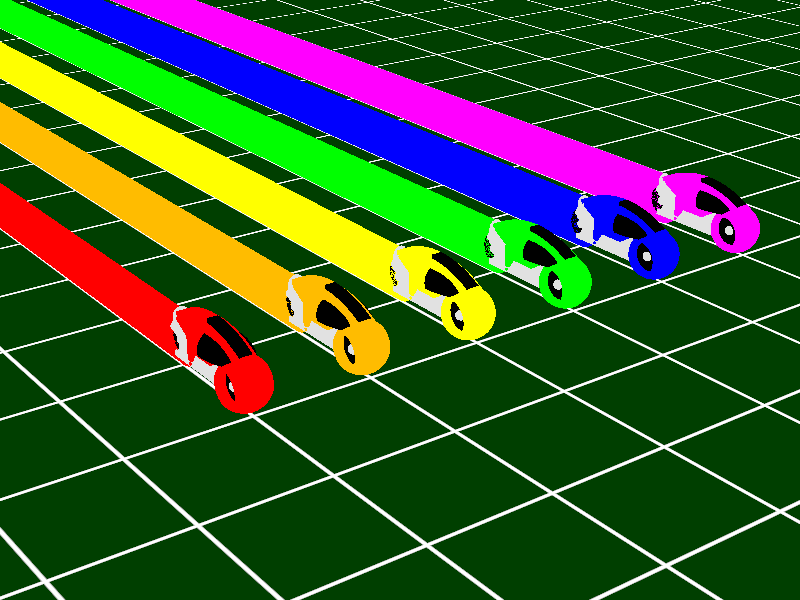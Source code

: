   #include "colors.inc"
  #include "transforms.inc" 
  #include "math.inc"
  
  #include "textures.inc"
  #include "glass.inc"
  /* 
  A Lightcycle from the movie TRON.
  Modeled by Carl N. Hoff
  
  All I ask is that if you use my code please give me credit and if you are willing please share your creations with me.  
  My personal email address is about to change so instead of putting that here I'll say you can always
  PM me at either of these forums:
  http://www.tron-sector.com/forums/
  http://www.macrossworld.com/mwf/index.php
  My user ID is wwwmwww on both boards.
  
  Enjoy,
  Carl   
  */
  #declare trail = box {<-25000,0,-1>,<0,190,1> texture { T_Glass4 } interior {I_Glass caustics 1}} 
  
  #declare front_tire = difference {
    sphere {<355,85,0>, 85}                                                                            //  1 primitive
    sphere {<355,85,57.1615>, 57.0742}                                                                 //  2 primitives
    sphere {<355,85,-57.1615>, 57.0742}                                                                //  3 primitives
  }

  #declare front_axle = union {
    sphere {<355,85,-29>, 17}                                                                          //  4 primitives
    sphere {<355,85,29>, 17}                                                                           //  5 primitives
  }

  #declare front_hub = cylinder {<355,85,30>, <355,85,-30>, 60}                                        //  6 primitives

  #declare rear_tire = difference {
    sphere {<0,85,0>, 85 scale <1,1,0.2>}                                                              //  7 primitives
    sphere {<0,85,20.8732>, 58.7155}                                                                   //  8 primitives
    sphere {<0,85,-20.8732>, 58.7155}                                                                  //  9 primitives
  }

  #declare rear_axle = sphere {<0,85,0>, 17}                                                           // 10 primitives

  #declare rear_hub = cylinder {<0,85,1>, <0,85,-1>, 60}                                               // 11 primitives  
  
  #declare lower_body = union {
    intersection {
      union {
        cylinder {<192.447,-160,26.5>, <192.447,-160,-26.5>, 373.721}                                  // 12 primitives (main body)
        sphere {<0,0,0> 270.336 scale <50,0.575,1> rotate -18.1527*z translate <-12726.2,4308.38,0>}   // 13 primitives (back side cones)
        union {
          cylinder {<-1,165.823,0>, <86,165.823,0>, 26.5}                                              // 14 primitives (fender)
          box {<-1,38.5,-26.5>, <86,165.823,26.5>}                                                     // 15 primitives (fender)
          Shear_Trans(x-0.57735*y, y, z)
        }
      }
      box {<0,38.5,-60>,<290,229.721,60>}                                                              // 16 primitives
    }  
    difference {
      sphere {<0,0,0> 345.251 scale <50,0.567439,1> rotate 9.30205*z translate <-16783.3,-2700.57,0>}  // 17 primitives (side cones)   
      plane {<1,0,0> 148}                                                                              // 18 primitives (side cones)
    }   
    cone {<293,85,0>, 60 <219,85,0>, 26.5}                                                             // 19 primitives (front wheel cone)
  } 

  #declare fender_cutout = union {
    union {
      cylinder {<-86,165.823,0>, <86,165.823,0>, 21}                                                   // 20 primitives (fender)
      box {<-86,165.823,-21>, <86,0,21>}                                                               // 21 primitives (fender)
      Shear_Trans(x-0.57735*y, y, z)
    }
    cylinder {<0,85,28>, <0,85,-28> 28.5}                                                              // 22 primitives
  } 

  #declare window = intersection {
    union {
      cylinder {<192.447,-160,17.5>, <192.447,-160,-17.5>, 389.722}                                    // 23 primitives
      cone {<192.447,-160,-17.5>, 389.722 <192.447,-160,-22.5>, 373.722}                               // 24 primitives
      cone {<192.447,-160,17.5>, 389.722 <192.447,-160,22.5>, 373.722}                                 // 25 primitives
      sphere {<0,0,0>, 77.5 scale <1.83,0.75,1> translate <238,145.4,0>}                               // 26 primitives
    }
    prism {linear_sweep linear_spline -100, 100, 5,                                                    // 27 primitives
      <192.447,229.721>, <238,145.4>, <335.203,145.4>, <445.105,229.721>,<192.447,229.721>
      rotate -x*90
    }
  }   
  
  #declare upper_body = union {
    cylinder {<96.5,49.761,30>, <96.5,49.761,-30>, 5}                                                  // 28 primitives
    sphere {<218,105,26.5>, 11.5}                                                                      // 29 primitives
    sphere {<218,105,-26.5>, 11.5}                                                                     // 30 primitives
    sphere {<103,71.5,26.5>, 11.5}                                                                     // 31 primitives
    sphere {<103,71.5,-26.5>, 11.5}                                                                    // 32 primitives
    sphere {<47.1414,177.25,26.5>, 11.5}                                                               // 33 primitives
    sphere {<47.1414,177.25,-26.5>, 11.5}                                                              // 34 primitives
    cylinder {<47.1414,177.25,26.5>, <47.1414,177.25,-26.5>, 11.5}                                     // 35 primitives
    cylinder {<320,166.5,26.5>, <218,105,26.5>, 11.5}                                                  // 36 primitives
    cylinder {<218,105,26.5>, <125,105,26.5>, 11.5}                                                    // 37 primitives
    cylinder {<125,105,26.5>, <103,71.5,26.5>, 11.5}                                                   // 38 primitives
    cylinder {<103,71.5,26.5>, <103,145,26.5>, 11.5}                                                   // 39 primitives
    cylinder {<103,145,26.5>, <47.1414,177.25,26.5>, 11.5}                                             // 40 primitives
    cylinder {<320,166.5,-26.5>, <218,105,-26.5>, 11.5}                                                // 41 primitives
    cylinder {<218,105,-26.5>, <125,105,-26.5>, 11.5}                                                  // 42 primitives
    cylinder {<125,105,-26.5>, <103,71.5,-26.5>, 11.5}                                                 // 43 primitives
    cylinder {<103,71.5,-26.5>, <103,145,-26.5>, 11.5}                                                 // 44 primitives
    cylinder {<103,145,-26.5>, <47.1414,177.25,-26.5>, 11.5}                                           // 45 primitives 
    intersection {
      union {
        cylinder {<192.447,-160,17.5>, <192.447,-160,-17.5>, 389.721}                                  // 46 primitives (middle strip)
        cone {<192.447,-160,-17.5>, 389.721 <192.447,-160,-22.5>, 373.721}                             // 47 primitives (middle strip)
        cone {<192.447,-160,17.5>, 389.721 <192.447,-160,22.5>, 373.721}                               // 48 primitives (middle strip)
      }
      box {<1,145.4,-23>,<440,229.721,23>}                                                             // 49 primitives (middle strip)
    } 
    intersection {
      union {
        cylinder {<192.447,-160,-38>, <192.447,-160,38>, 367.221}                                      // 50 primitives (main body)
        cylinder {<192.447,-160,-26.5>, <192.447,-160,26.5>, 378.721}                                  // 51 primitives (main body)
        torus {367.221, 11.5 rotate -90*x translate <192.447,-160,26.5>}                               // 52 primitives (main body)
        torus {367.221, 11.5 rotate -90*x translate <192.447,-160,-26.5>}                              // 53 primitives (main body)
      }
      prism {                                                                                          // 54 primitives
        linear_sweep linear_spline -40, 40, 10,
        <285.005,145.4>, <218,105>, <125,105>, <103,71.5>, <103,145>, <47.1414,177.25>,
        <24.5339,229.721>, <440,229.721>, <440,145.4>, <285.005,145.4>
        rotate -x*90
      }
    }    
  } 
  
  #declare shiny_black = texture {
    pigment {Black} 
    finish {
      ambient .1
      diffuse .5
      phong 1
    }
  }
  
  #declare Foo = function {min(abs(x)-int(abs(x)),abs(z)-int(abs(z)),1-(abs(x)-int(abs(x))),1-(abs(z)-int(abs(z))))}
  
  #declare grid = plane {y, 0 
    pigment {
      function { Foo(x, y, z) }
      color_map { 
        [0 color White] 
        [0.01 color White]
        [0.02 rgb <0,0.05,0>]
        [0.98 rgb <0,0.05,0>]
        [0.99 color White]
        [1 color White] 
      }
    scale 5
    }
    finish {
      ambient .1
      diffuse .5
      reflection .25
      specular 1
      phong 1
    }  
  } 
  
  #macro LightCycle(bike_x,bike_z,bike_forward,bike_color) 
    // Game Grid is in the x-z plane.  
    // The two variables bike_x and bike_z give the coordinates of the placement of the rear tire on the Game Grid.
    // The variable bike_forward is a vector pointing in the direction the bike is moving.  Typical values should be x, -x, z, or -z.
    // The variable bike_color is a pigment used to color the bike.  Typical values would be Blue, Red, Yellow, etc.
    union {
      object {window texture {shiny_black}}
      // object {window texture { T_Glass3 } interior {I_Glass caustics 1}}
      difference {
        union {
          object {lower_body}
          object {upper_body pigment {bike_color}}
        }  
        object {fender_cutout}
      }
      object {front_tire pigment {bike_color}}
      object {front_hub texture {shiny_black}}
      object {front_axle}
      object {rear_tire pigment {bike_color}}
      object {rear_hub texture {shiny_black}}
      object {rear_axle}    
      object {trail pigment {bike_color}}
      pigment{Gray}
      scale <0.0125,0.0125,0.0125>
      rotate VRotationD(x,bike_forward,y)*y
      translate <10*bike_x-20,0,bike_z>
    } 
  #end     
  
  LightCycle(12*clock,-5,x,Red)   
  LightCycle(8*clock,0,x,Orange)  
  LightCycle(17*clock*clock,5,x,Yellow)
  LightCycle(9*clock,10,x,Green) 
  LightCycle(15*clock,15,x,Blue)  
  LightCycle(8*clock,20,x,Magenta)  
  
  object {grid}  
  
  background {Blue}
    
  // camera {location <25-(clock*50),25-(clock*5),-28+(clock*clock*clock*25)> look_at <5*17*clock*clock-20,0,5> angle 30}
  camera {location <25-(clock*50),25-(clock*5),-28+(clock*clock*clock*25)> look_at <10*17*clock*clock-20,0,5> angle 30}
  
  light_source {<7.2, 18.8, -12.5> 1.4*White shadowless}
  light_source {<7.2, 18.8, -12.5> 0.7*White}  
  
